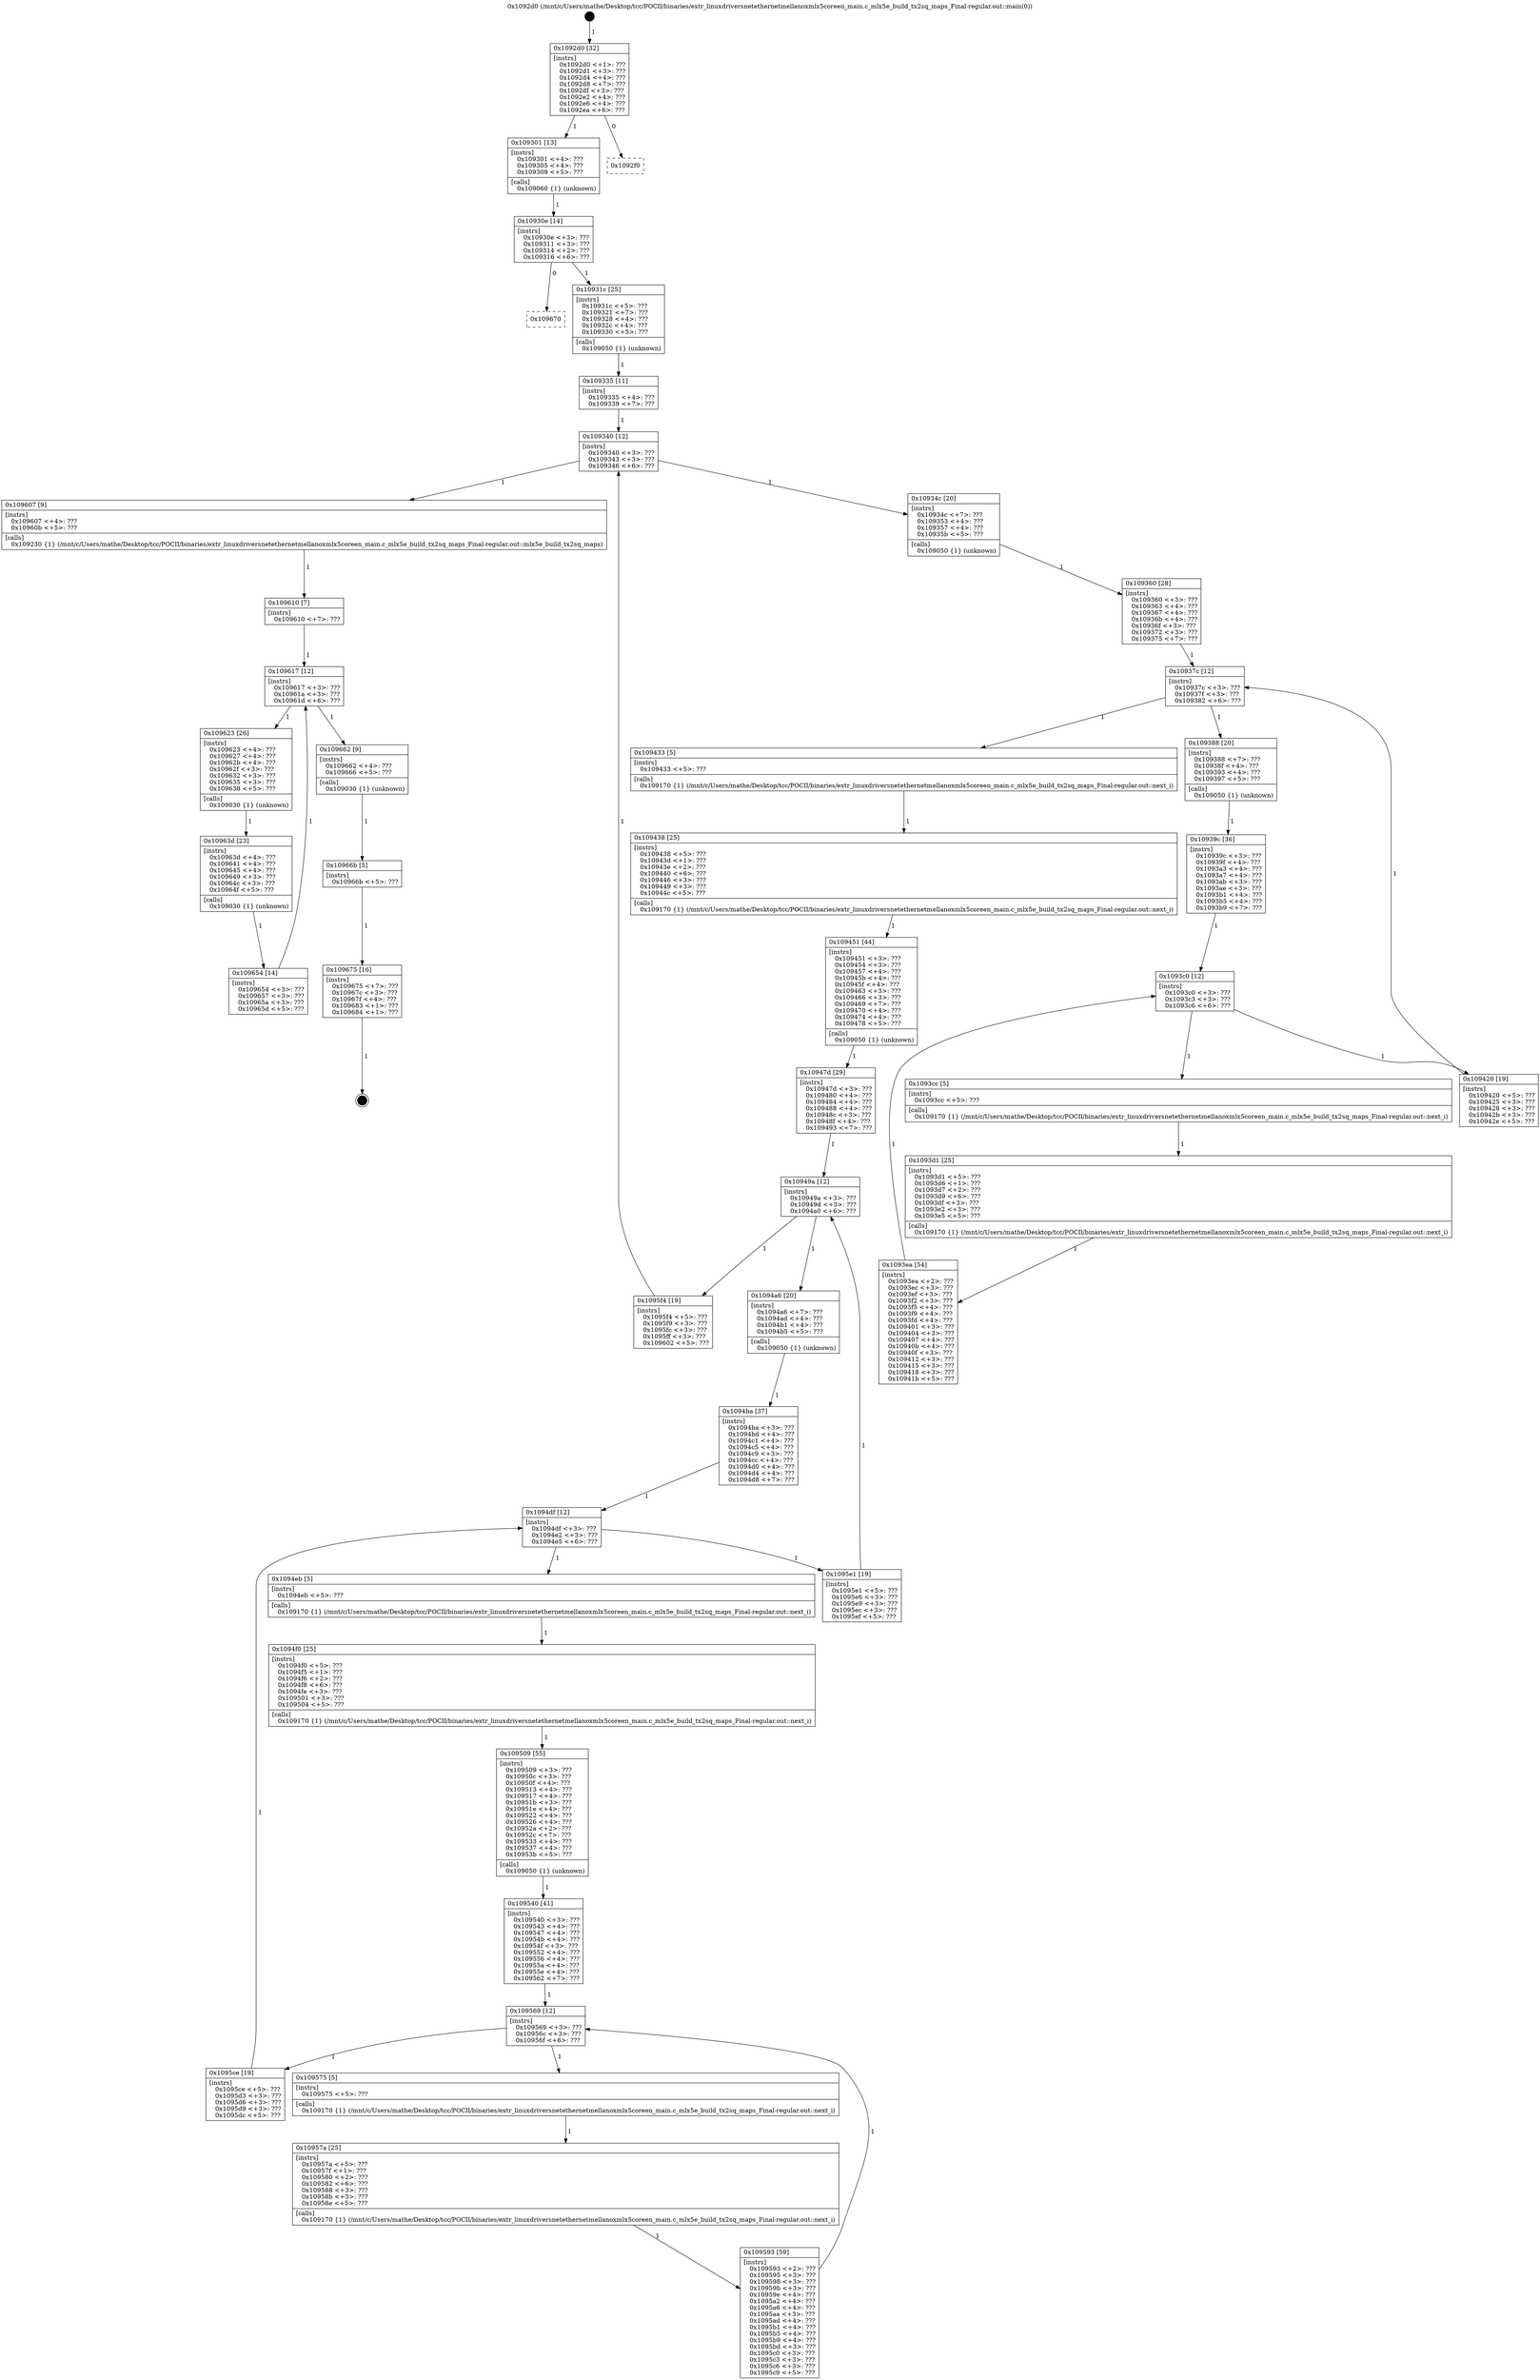 digraph "0x1092d0" {
  label = "0x1092d0 (/mnt/c/Users/mathe/Desktop/tcc/POCII/binaries/extr_linuxdriversnetethernetmellanoxmlx5coreen_main.c_mlx5e_build_tx2sq_maps_Final-regular.out::main(0))"
  labelloc = "t"
  node[shape=record]

  Entry [label="",width=0.3,height=0.3,shape=circle,fillcolor=black,style=filled]
  "0x1092d0" [label="{
     0x1092d0 [32]\l
     | [instrs]\l
     &nbsp;&nbsp;0x1092d0 \<+1\>: ???\l
     &nbsp;&nbsp;0x1092d1 \<+3\>: ???\l
     &nbsp;&nbsp;0x1092d4 \<+4\>: ???\l
     &nbsp;&nbsp;0x1092d8 \<+7\>: ???\l
     &nbsp;&nbsp;0x1092df \<+3\>: ???\l
     &nbsp;&nbsp;0x1092e2 \<+4\>: ???\l
     &nbsp;&nbsp;0x1092e6 \<+4\>: ???\l
     &nbsp;&nbsp;0x1092ea \<+6\>: ???\l
  }"]
  "0x109301" [label="{
     0x109301 [13]\l
     | [instrs]\l
     &nbsp;&nbsp;0x109301 \<+4\>: ???\l
     &nbsp;&nbsp;0x109305 \<+4\>: ???\l
     &nbsp;&nbsp;0x109309 \<+5\>: ???\l
     | [calls]\l
     &nbsp;&nbsp;0x109060 \{1\} (unknown)\l
  }"]
  "0x1092f0" [label="{
     0x1092f0\l
  }", style=dashed]
  "0x10930e" [label="{
     0x10930e [14]\l
     | [instrs]\l
     &nbsp;&nbsp;0x10930e \<+3\>: ???\l
     &nbsp;&nbsp;0x109311 \<+3\>: ???\l
     &nbsp;&nbsp;0x109314 \<+2\>: ???\l
     &nbsp;&nbsp;0x109316 \<+6\>: ???\l
  }"]
  "0x109670" [label="{
     0x109670\l
  }", style=dashed]
  "0x10931c" [label="{
     0x10931c [25]\l
     | [instrs]\l
     &nbsp;&nbsp;0x10931c \<+5\>: ???\l
     &nbsp;&nbsp;0x109321 \<+7\>: ???\l
     &nbsp;&nbsp;0x109328 \<+4\>: ???\l
     &nbsp;&nbsp;0x10932c \<+4\>: ???\l
     &nbsp;&nbsp;0x109330 \<+5\>: ???\l
     | [calls]\l
     &nbsp;&nbsp;0x109050 \{1\} (unknown)\l
  }"]
  Exit [label="",width=0.3,height=0.3,shape=circle,fillcolor=black,style=filled,peripheries=2]
  "0x109340" [label="{
     0x109340 [12]\l
     | [instrs]\l
     &nbsp;&nbsp;0x109340 \<+3\>: ???\l
     &nbsp;&nbsp;0x109343 \<+3\>: ???\l
     &nbsp;&nbsp;0x109346 \<+6\>: ???\l
  }"]
  "0x109607" [label="{
     0x109607 [9]\l
     | [instrs]\l
     &nbsp;&nbsp;0x109607 \<+4\>: ???\l
     &nbsp;&nbsp;0x10960b \<+5\>: ???\l
     | [calls]\l
     &nbsp;&nbsp;0x109230 \{1\} (/mnt/c/Users/mathe/Desktop/tcc/POCII/binaries/extr_linuxdriversnetethernetmellanoxmlx5coreen_main.c_mlx5e_build_tx2sq_maps_Final-regular.out::mlx5e_build_tx2sq_maps)\l
  }"]
  "0x10934c" [label="{
     0x10934c [20]\l
     | [instrs]\l
     &nbsp;&nbsp;0x10934c \<+7\>: ???\l
     &nbsp;&nbsp;0x109353 \<+4\>: ???\l
     &nbsp;&nbsp;0x109357 \<+4\>: ???\l
     &nbsp;&nbsp;0x10935b \<+5\>: ???\l
     | [calls]\l
     &nbsp;&nbsp;0x109050 \{1\} (unknown)\l
  }"]
  "0x10937c" [label="{
     0x10937c [12]\l
     | [instrs]\l
     &nbsp;&nbsp;0x10937c \<+3\>: ???\l
     &nbsp;&nbsp;0x10937f \<+3\>: ???\l
     &nbsp;&nbsp;0x109382 \<+6\>: ???\l
  }"]
  "0x109433" [label="{
     0x109433 [5]\l
     | [instrs]\l
     &nbsp;&nbsp;0x109433 \<+5\>: ???\l
     | [calls]\l
     &nbsp;&nbsp;0x109170 \{1\} (/mnt/c/Users/mathe/Desktop/tcc/POCII/binaries/extr_linuxdriversnetethernetmellanoxmlx5coreen_main.c_mlx5e_build_tx2sq_maps_Final-regular.out::next_i)\l
  }"]
  "0x109388" [label="{
     0x109388 [20]\l
     | [instrs]\l
     &nbsp;&nbsp;0x109388 \<+7\>: ???\l
     &nbsp;&nbsp;0x10938f \<+4\>: ???\l
     &nbsp;&nbsp;0x109393 \<+4\>: ???\l
     &nbsp;&nbsp;0x109397 \<+5\>: ???\l
     | [calls]\l
     &nbsp;&nbsp;0x109050 \{1\} (unknown)\l
  }"]
  "0x1093c0" [label="{
     0x1093c0 [12]\l
     | [instrs]\l
     &nbsp;&nbsp;0x1093c0 \<+3\>: ???\l
     &nbsp;&nbsp;0x1093c3 \<+3\>: ???\l
     &nbsp;&nbsp;0x1093c6 \<+6\>: ???\l
  }"]
  "0x109420" [label="{
     0x109420 [19]\l
     | [instrs]\l
     &nbsp;&nbsp;0x109420 \<+5\>: ???\l
     &nbsp;&nbsp;0x109425 \<+3\>: ???\l
     &nbsp;&nbsp;0x109428 \<+3\>: ???\l
     &nbsp;&nbsp;0x10942b \<+3\>: ???\l
     &nbsp;&nbsp;0x10942e \<+5\>: ???\l
  }"]
  "0x1093cc" [label="{
     0x1093cc [5]\l
     | [instrs]\l
     &nbsp;&nbsp;0x1093cc \<+5\>: ???\l
     | [calls]\l
     &nbsp;&nbsp;0x109170 \{1\} (/mnt/c/Users/mathe/Desktop/tcc/POCII/binaries/extr_linuxdriversnetethernetmellanoxmlx5coreen_main.c_mlx5e_build_tx2sq_maps_Final-regular.out::next_i)\l
  }"]
  "0x1093d1" [label="{
     0x1093d1 [25]\l
     | [instrs]\l
     &nbsp;&nbsp;0x1093d1 \<+5\>: ???\l
     &nbsp;&nbsp;0x1093d6 \<+1\>: ???\l
     &nbsp;&nbsp;0x1093d7 \<+2\>: ???\l
     &nbsp;&nbsp;0x1093d9 \<+6\>: ???\l
     &nbsp;&nbsp;0x1093df \<+3\>: ???\l
     &nbsp;&nbsp;0x1093e2 \<+3\>: ???\l
     &nbsp;&nbsp;0x1093e5 \<+5\>: ???\l
     | [calls]\l
     &nbsp;&nbsp;0x109170 \{1\} (/mnt/c/Users/mathe/Desktop/tcc/POCII/binaries/extr_linuxdriversnetethernetmellanoxmlx5coreen_main.c_mlx5e_build_tx2sq_maps_Final-regular.out::next_i)\l
  }"]
  "0x1093ea" [label="{
     0x1093ea [54]\l
     | [instrs]\l
     &nbsp;&nbsp;0x1093ea \<+2\>: ???\l
     &nbsp;&nbsp;0x1093ec \<+3\>: ???\l
     &nbsp;&nbsp;0x1093ef \<+3\>: ???\l
     &nbsp;&nbsp;0x1093f2 \<+3\>: ???\l
     &nbsp;&nbsp;0x1093f5 \<+4\>: ???\l
     &nbsp;&nbsp;0x1093f9 \<+4\>: ???\l
     &nbsp;&nbsp;0x1093fd \<+4\>: ???\l
     &nbsp;&nbsp;0x109401 \<+3\>: ???\l
     &nbsp;&nbsp;0x109404 \<+3\>: ???\l
     &nbsp;&nbsp;0x109407 \<+4\>: ???\l
     &nbsp;&nbsp;0x10940b \<+4\>: ???\l
     &nbsp;&nbsp;0x10940f \<+3\>: ???\l
     &nbsp;&nbsp;0x109412 \<+3\>: ???\l
     &nbsp;&nbsp;0x109415 \<+3\>: ???\l
     &nbsp;&nbsp;0x109418 \<+3\>: ???\l
     &nbsp;&nbsp;0x10941b \<+5\>: ???\l
  }"]
  "0x10939c" [label="{
     0x10939c [36]\l
     | [instrs]\l
     &nbsp;&nbsp;0x10939c \<+3\>: ???\l
     &nbsp;&nbsp;0x10939f \<+4\>: ???\l
     &nbsp;&nbsp;0x1093a3 \<+4\>: ???\l
     &nbsp;&nbsp;0x1093a7 \<+4\>: ???\l
     &nbsp;&nbsp;0x1093ab \<+3\>: ???\l
     &nbsp;&nbsp;0x1093ae \<+3\>: ???\l
     &nbsp;&nbsp;0x1093b1 \<+4\>: ???\l
     &nbsp;&nbsp;0x1093b5 \<+4\>: ???\l
     &nbsp;&nbsp;0x1093b9 \<+7\>: ???\l
  }"]
  "0x109675" [label="{
     0x109675 [16]\l
     | [instrs]\l
     &nbsp;&nbsp;0x109675 \<+7\>: ???\l
     &nbsp;&nbsp;0x10967c \<+3\>: ???\l
     &nbsp;&nbsp;0x10967f \<+4\>: ???\l
     &nbsp;&nbsp;0x109683 \<+1\>: ???\l
     &nbsp;&nbsp;0x109684 \<+1\>: ???\l
  }"]
  "0x109360" [label="{
     0x109360 [28]\l
     | [instrs]\l
     &nbsp;&nbsp;0x109360 \<+3\>: ???\l
     &nbsp;&nbsp;0x109363 \<+4\>: ???\l
     &nbsp;&nbsp;0x109367 \<+4\>: ???\l
     &nbsp;&nbsp;0x10936b \<+4\>: ???\l
     &nbsp;&nbsp;0x10936f \<+3\>: ???\l
     &nbsp;&nbsp;0x109372 \<+3\>: ???\l
     &nbsp;&nbsp;0x109375 \<+7\>: ???\l
  }"]
  "0x109438" [label="{
     0x109438 [25]\l
     | [instrs]\l
     &nbsp;&nbsp;0x109438 \<+5\>: ???\l
     &nbsp;&nbsp;0x10943d \<+1\>: ???\l
     &nbsp;&nbsp;0x10943e \<+2\>: ???\l
     &nbsp;&nbsp;0x109440 \<+6\>: ???\l
     &nbsp;&nbsp;0x109446 \<+3\>: ???\l
     &nbsp;&nbsp;0x109449 \<+3\>: ???\l
     &nbsp;&nbsp;0x10944c \<+5\>: ???\l
     | [calls]\l
     &nbsp;&nbsp;0x109170 \{1\} (/mnt/c/Users/mathe/Desktop/tcc/POCII/binaries/extr_linuxdriversnetethernetmellanoxmlx5coreen_main.c_mlx5e_build_tx2sq_maps_Final-regular.out::next_i)\l
  }"]
  "0x109451" [label="{
     0x109451 [44]\l
     | [instrs]\l
     &nbsp;&nbsp;0x109451 \<+3\>: ???\l
     &nbsp;&nbsp;0x109454 \<+3\>: ???\l
     &nbsp;&nbsp;0x109457 \<+4\>: ???\l
     &nbsp;&nbsp;0x10945b \<+4\>: ???\l
     &nbsp;&nbsp;0x10945f \<+4\>: ???\l
     &nbsp;&nbsp;0x109463 \<+3\>: ???\l
     &nbsp;&nbsp;0x109466 \<+3\>: ???\l
     &nbsp;&nbsp;0x109469 \<+7\>: ???\l
     &nbsp;&nbsp;0x109470 \<+4\>: ???\l
     &nbsp;&nbsp;0x109474 \<+4\>: ???\l
     &nbsp;&nbsp;0x109478 \<+5\>: ???\l
     | [calls]\l
     &nbsp;&nbsp;0x109050 \{1\} (unknown)\l
  }"]
  "0x10949a" [label="{
     0x10949a [12]\l
     | [instrs]\l
     &nbsp;&nbsp;0x10949a \<+3\>: ???\l
     &nbsp;&nbsp;0x10949d \<+3\>: ???\l
     &nbsp;&nbsp;0x1094a0 \<+6\>: ???\l
  }"]
  "0x1095f4" [label="{
     0x1095f4 [19]\l
     | [instrs]\l
     &nbsp;&nbsp;0x1095f4 \<+5\>: ???\l
     &nbsp;&nbsp;0x1095f9 \<+3\>: ???\l
     &nbsp;&nbsp;0x1095fc \<+3\>: ???\l
     &nbsp;&nbsp;0x1095ff \<+3\>: ???\l
     &nbsp;&nbsp;0x109602 \<+5\>: ???\l
  }"]
  "0x1094a6" [label="{
     0x1094a6 [20]\l
     | [instrs]\l
     &nbsp;&nbsp;0x1094a6 \<+7\>: ???\l
     &nbsp;&nbsp;0x1094ad \<+4\>: ???\l
     &nbsp;&nbsp;0x1094b1 \<+4\>: ???\l
     &nbsp;&nbsp;0x1094b5 \<+5\>: ???\l
     | [calls]\l
     &nbsp;&nbsp;0x109050 \{1\} (unknown)\l
  }"]
  "0x1094df" [label="{
     0x1094df [12]\l
     | [instrs]\l
     &nbsp;&nbsp;0x1094df \<+3\>: ???\l
     &nbsp;&nbsp;0x1094e2 \<+3\>: ???\l
     &nbsp;&nbsp;0x1094e5 \<+6\>: ???\l
  }"]
  "0x1095e1" [label="{
     0x1095e1 [19]\l
     | [instrs]\l
     &nbsp;&nbsp;0x1095e1 \<+5\>: ???\l
     &nbsp;&nbsp;0x1095e6 \<+3\>: ???\l
     &nbsp;&nbsp;0x1095e9 \<+3\>: ???\l
     &nbsp;&nbsp;0x1095ec \<+3\>: ???\l
     &nbsp;&nbsp;0x1095ef \<+5\>: ???\l
  }"]
  "0x1094eb" [label="{
     0x1094eb [5]\l
     | [instrs]\l
     &nbsp;&nbsp;0x1094eb \<+5\>: ???\l
     | [calls]\l
     &nbsp;&nbsp;0x109170 \{1\} (/mnt/c/Users/mathe/Desktop/tcc/POCII/binaries/extr_linuxdriversnetethernetmellanoxmlx5coreen_main.c_mlx5e_build_tx2sq_maps_Final-regular.out::next_i)\l
  }"]
  "0x1094f0" [label="{
     0x1094f0 [25]\l
     | [instrs]\l
     &nbsp;&nbsp;0x1094f0 \<+5\>: ???\l
     &nbsp;&nbsp;0x1094f5 \<+1\>: ???\l
     &nbsp;&nbsp;0x1094f6 \<+2\>: ???\l
     &nbsp;&nbsp;0x1094f8 \<+6\>: ???\l
     &nbsp;&nbsp;0x1094fe \<+3\>: ???\l
     &nbsp;&nbsp;0x109501 \<+3\>: ???\l
     &nbsp;&nbsp;0x109504 \<+5\>: ???\l
     | [calls]\l
     &nbsp;&nbsp;0x109170 \{1\} (/mnt/c/Users/mathe/Desktop/tcc/POCII/binaries/extr_linuxdriversnetethernetmellanoxmlx5coreen_main.c_mlx5e_build_tx2sq_maps_Final-regular.out::next_i)\l
  }"]
  "0x109509" [label="{
     0x109509 [55]\l
     | [instrs]\l
     &nbsp;&nbsp;0x109509 \<+3\>: ???\l
     &nbsp;&nbsp;0x10950c \<+3\>: ???\l
     &nbsp;&nbsp;0x10950f \<+4\>: ???\l
     &nbsp;&nbsp;0x109513 \<+4\>: ???\l
     &nbsp;&nbsp;0x109517 \<+4\>: ???\l
     &nbsp;&nbsp;0x10951b \<+3\>: ???\l
     &nbsp;&nbsp;0x10951e \<+4\>: ???\l
     &nbsp;&nbsp;0x109522 \<+4\>: ???\l
     &nbsp;&nbsp;0x109526 \<+4\>: ???\l
     &nbsp;&nbsp;0x10952a \<+2\>: ???\l
     &nbsp;&nbsp;0x10952c \<+7\>: ???\l
     &nbsp;&nbsp;0x109533 \<+4\>: ???\l
     &nbsp;&nbsp;0x109537 \<+4\>: ???\l
     &nbsp;&nbsp;0x10953b \<+5\>: ???\l
     | [calls]\l
     &nbsp;&nbsp;0x109050 \{1\} (unknown)\l
  }"]
  "0x109569" [label="{
     0x109569 [12]\l
     | [instrs]\l
     &nbsp;&nbsp;0x109569 \<+3\>: ???\l
     &nbsp;&nbsp;0x10956c \<+3\>: ???\l
     &nbsp;&nbsp;0x10956f \<+6\>: ???\l
  }"]
  "0x1095ce" [label="{
     0x1095ce [19]\l
     | [instrs]\l
     &nbsp;&nbsp;0x1095ce \<+5\>: ???\l
     &nbsp;&nbsp;0x1095d3 \<+3\>: ???\l
     &nbsp;&nbsp;0x1095d6 \<+3\>: ???\l
     &nbsp;&nbsp;0x1095d9 \<+3\>: ???\l
     &nbsp;&nbsp;0x1095dc \<+5\>: ???\l
  }"]
  "0x109575" [label="{
     0x109575 [5]\l
     | [instrs]\l
     &nbsp;&nbsp;0x109575 \<+5\>: ???\l
     | [calls]\l
     &nbsp;&nbsp;0x109170 \{1\} (/mnt/c/Users/mathe/Desktop/tcc/POCII/binaries/extr_linuxdriversnetethernetmellanoxmlx5coreen_main.c_mlx5e_build_tx2sq_maps_Final-regular.out::next_i)\l
  }"]
  "0x10957a" [label="{
     0x10957a [25]\l
     | [instrs]\l
     &nbsp;&nbsp;0x10957a \<+5\>: ???\l
     &nbsp;&nbsp;0x10957f \<+1\>: ???\l
     &nbsp;&nbsp;0x109580 \<+2\>: ???\l
     &nbsp;&nbsp;0x109582 \<+6\>: ???\l
     &nbsp;&nbsp;0x109588 \<+3\>: ???\l
     &nbsp;&nbsp;0x10958b \<+3\>: ???\l
     &nbsp;&nbsp;0x10958e \<+5\>: ???\l
     | [calls]\l
     &nbsp;&nbsp;0x109170 \{1\} (/mnt/c/Users/mathe/Desktop/tcc/POCII/binaries/extr_linuxdriversnetethernetmellanoxmlx5coreen_main.c_mlx5e_build_tx2sq_maps_Final-regular.out::next_i)\l
  }"]
  "0x109593" [label="{
     0x109593 [59]\l
     | [instrs]\l
     &nbsp;&nbsp;0x109593 \<+2\>: ???\l
     &nbsp;&nbsp;0x109595 \<+3\>: ???\l
     &nbsp;&nbsp;0x109598 \<+3\>: ???\l
     &nbsp;&nbsp;0x10959b \<+3\>: ???\l
     &nbsp;&nbsp;0x10959e \<+4\>: ???\l
     &nbsp;&nbsp;0x1095a2 \<+4\>: ???\l
     &nbsp;&nbsp;0x1095a6 \<+4\>: ???\l
     &nbsp;&nbsp;0x1095aa \<+3\>: ???\l
     &nbsp;&nbsp;0x1095ad \<+4\>: ???\l
     &nbsp;&nbsp;0x1095b1 \<+4\>: ???\l
     &nbsp;&nbsp;0x1095b5 \<+4\>: ???\l
     &nbsp;&nbsp;0x1095b9 \<+4\>: ???\l
     &nbsp;&nbsp;0x1095bd \<+3\>: ???\l
     &nbsp;&nbsp;0x1095c0 \<+3\>: ???\l
     &nbsp;&nbsp;0x1095c3 \<+3\>: ???\l
     &nbsp;&nbsp;0x1095c6 \<+3\>: ???\l
     &nbsp;&nbsp;0x1095c9 \<+5\>: ???\l
  }"]
  "0x109540" [label="{
     0x109540 [41]\l
     | [instrs]\l
     &nbsp;&nbsp;0x109540 \<+3\>: ???\l
     &nbsp;&nbsp;0x109543 \<+4\>: ???\l
     &nbsp;&nbsp;0x109547 \<+4\>: ???\l
     &nbsp;&nbsp;0x10954b \<+4\>: ???\l
     &nbsp;&nbsp;0x10954f \<+3\>: ???\l
     &nbsp;&nbsp;0x109552 \<+4\>: ???\l
     &nbsp;&nbsp;0x109556 \<+4\>: ???\l
     &nbsp;&nbsp;0x10955a \<+4\>: ???\l
     &nbsp;&nbsp;0x10955e \<+4\>: ???\l
     &nbsp;&nbsp;0x109562 \<+7\>: ???\l
  }"]
  "0x10966b" [label="{
     0x10966b [5]\l
     | [instrs]\l
     &nbsp;&nbsp;0x10966b \<+5\>: ???\l
  }"]
  "0x1094ba" [label="{
     0x1094ba [37]\l
     | [instrs]\l
     &nbsp;&nbsp;0x1094ba \<+3\>: ???\l
     &nbsp;&nbsp;0x1094bd \<+4\>: ???\l
     &nbsp;&nbsp;0x1094c1 \<+4\>: ???\l
     &nbsp;&nbsp;0x1094c5 \<+4\>: ???\l
     &nbsp;&nbsp;0x1094c9 \<+3\>: ???\l
     &nbsp;&nbsp;0x1094cc \<+4\>: ???\l
     &nbsp;&nbsp;0x1094d0 \<+4\>: ???\l
     &nbsp;&nbsp;0x1094d4 \<+4\>: ???\l
     &nbsp;&nbsp;0x1094d8 \<+7\>: ???\l
  }"]
  "0x109610" [label="{
     0x109610 [7]\l
     | [instrs]\l
     &nbsp;&nbsp;0x109610 \<+7\>: ???\l
  }"]
  "0x10947d" [label="{
     0x10947d [29]\l
     | [instrs]\l
     &nbsp;&nbsp;0x10947d \<+3\>: ???\l
     &nbsp;&nbsp;0x109480 \<+4\>: ???\l
     &nbsp;&nbsp;0x109484 \<+4\>: ???\l
     &nbsp;&nbsp;0x109488 \<+4\>: ???\l
     &nbsp;&nbsp;0x10948c \<+3\>: ???\l
     &nbsp;&nbsp;0x10948f \<+4\>: ???\l
     &nbsp;&nbsp;0x109493 \<+7\>: ???\l
  }"]
  "0x109654" [label="{
     0x109654 [14]\l
     | [instrs]\l
     &nbsp;&nbsp;0x109654 \<+3\>: ???\l
     &nbsp;&nbsp;0x109657 \<+3\>: ???\l
     &nbsp;&nbsp;0x10965a \<+3\>: ???\l
     &nbsp;&nbsp;0x10965d \<+5\>: ???\l
  }"]
  "0x109335" [label="{
     0x109335 [11]\l
     | [instrs]\l
     &nbsp;&nbsp;0x109335 \<+4\>: ???\l
     &nbsp;&nbsp;0x109339 \<+7\>: ???\l
  }"]
  "0x109617" [label="{
     0x109617 [12]\l
     | [instrs]\l
     &nbsp;&nbsp;0x109617 \<+3\>: ???\l
     &nbsp;&nbsp;0x10961a \<+3\>: ???\l
     &nbsp;&nbsp;0x10961d \<+6\>: ???\l
  }"]
  "0x109662" [label="{
     0x109662 [9]\l
     | [instrs]\l
     &nbsp;&nbsp;0x109662 \<+4\>: ???\l
     &nbsp;&nbsp;0x109666 \<+5\>: ???\l
     | [calls]\l
     &nbsp;&nbsp;0x109030 \{1\} (unknown)\l
  }"]
  "0x109623" [label="{
     0x109623 [26]\l
     | [instrs]\l
     &nbsp;&nbsp;0x109623 \<+4\>: ???\l
     &nbsp;&nbsp;0x109627 \<+4\>: ???\l
     &nbsp;&nbsp;0x10962b \<+4\>: ???\l
     &nbsp;&nbsp;0x10962f \<+3\>: ???\l
     &nbsp;&nbsp;0x109632 \<+3\>: ???\l
     &nbsp;&nbsp;0x109635 \<+3\>: ???\l
     &nbsp;&nbsp;0x109638 \<+5\>: ???\l
     | [calls]\l
     &nbsp;&nbsp;0x109030 \{1\} (unknown)\l
  }"]
  "0x10963d" [label="{
     0x10963d [23]\l
     | [instrs]\l
     &nbsp;&nbsp;0x10963d \<+4\>: ???\l
     &nbsp;&nbsp;0x109641 \<+4\>: ???\l
     &nbsp;&nbsp;0x109645 \<+4\>: ???\l
     &nbsp;&nbsp;0x109649 \<+3\>: ???\l
     &nbsp;&nbsp;0x10964c \<+3\>: ???\l
     &nbsp;&nbsp;0x10964f \<+5\>: ???\l
     | [calls]\l
     &nbsp;&nbsp;0x109030 \{1\} (unknown)\l
  }"]
  Entry -> "0x1092d0" [label=" 1"]
  "0x1092d0" -> "0x109301" [label=" 1"]
  "0x1092d0" -> "0x1092f0" [label=" 0"]
  "0x109301" -> "0x10930e" [label=" 1"]
  "0x10930e" -> "0x109670" [label=" 0"]
  "0x10930e" -> "0x10931c" [label=" 1"]
  "0x109675" -> Exit [label=" 1"]
  "0x10931c" -> "0x109335" [label=" 1"]
  "0x109340" -> "0x109607" [label=" 1"]
  "0x109340" -> "0x10934c" [label=" 1"]
  "0x10934c" -> "0x109360" [label=" 1"]
  "0x10937c" -> "0x109433" [label=" 1"]
  "0x10937c" -> "0x109388" [label=" 1"]
  "0x109388" -> "0x10939c" [label=" 1"]
  "0x1093c0" -> "0x109420" [label=" 1"]
  "0x1093c0" -> "0x1093cc" [label=" 1"]
  "0x1093cc" -> "0x1093d1" [label=" 1"]
  "0x1093d1" -> "0x1093ea" [label=" 1"]
  "0x10939c" -> "0x1093c0" [label=" 1"]
  "0x1093ea" -> "0x1093c0" [label=" 1"]
  "0x10966b" -> "0x109675" [label=" 1"]
  "0x109360" -> "0x10937c" [label=" 1"]
  "0x109420" -> "0x10937c" [label=" 1"]
  "0x109433" -> "0x109438" [label=" 1"]
  "0x109438" -> "0x109451" [label=" 1"]
  "0x109451" -> "0x10947d" [label=" 1"]
  "0x10949a" -> "0x1095f4" [label=" 1"]
  "0x10949a" -> "0x1094a6" [label=" 1"]
  "0x1094a6" -> "0x1094ba" [label=" 1"]
  "0x1094df" -> "0x1095e1" [label=" 1"]
  "0x1094df" -> "0x1094eb" [label=" 1"]
  "0x1094eb" -> "0x1094f0" [label=" 1"]
  "0x1094f0" -> "0x109509" [label=" 1"]
  "0x109509" -> "0x109540" [label=" 1"]
  "0x109569" -> "0x1095ce" [label=" 1"]
  "0x109569" -> "0x109575" [label=" 1"]
  "0x109575" -> "0x10957a" [label=" 1"]
  "0x10957a" -> "0x109593" [label=" 1"]
  "0x109540" -> "0x109569" [label=" 1"]
  "0x109593" -> "0x109569" [label=" 1"]
  "0x109662" -> "0x10966b" [label=" 1"]
  "0x1094ba" -> "0x1094df" [label=" 1"]
  "0x1095ce" -> "0x1094df" [label=" 1"]
  "0x109654" -> "0x109617" [label=" 1"]
  "0x10947d" -> "0x10949a" [label=" 1"]
  "0x1095e1" -> "0x10949a" [label=" 1"]
  "0x109610" -> "0x109617" [label=" 1"]
  "0x109335" -> "0x109340" [label=" 1"]
  "0x1095f4" -> "0x109340" [label=" 1"]
  "0x109607" -> "0x109610" [label=" 1"]
  "0x109617" -> "0x109662" [label=" 1"]
  "0x109617" -> "0x109623" [label=" 1"]
  "0x109623" -> "0x10963d" [label=" 1"]
  "0x10963d" -> "0x109654" [label=" 1"]
}
